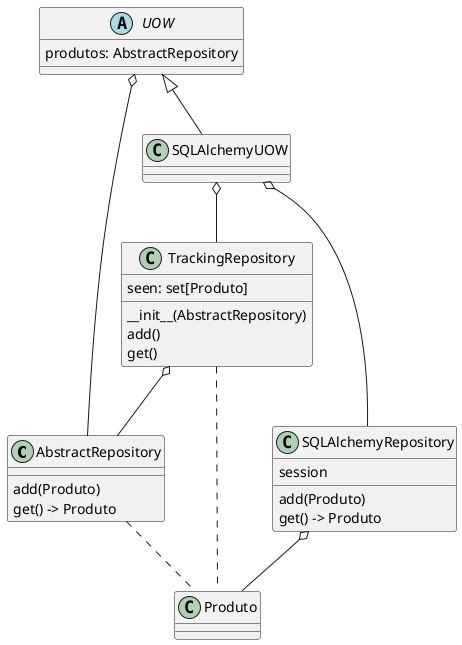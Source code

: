 @startuml

class AbstractRepository
{
    add(Produto)
    get() -> Produto
}

class TrackingRepository
{
    seen: set[Produto]
    __init__(AbstractRepository)
    add()
    get()
}

class Produto

class SQLAlchemyRepository
{
    session
    add(Produto)
    get() -> Produto
}

abstract UOW
{
    produtos: AbstractRepository
}

class SQLAlchemyUOW 
{

}

AbstractRepository .. Produto
TrackingRepository .. Produto
SQLAlchemyRepository o-- Produto
TrackingRepository o-- AbstractRepository
UOW <|-- SQLAlchemyUOW
SQLAlchemyUOW o-- SQLAlchemyRepository
SQLAlchemyUOW o-- TrackingRepository
UOW o-- AbstractRepository

@enduml